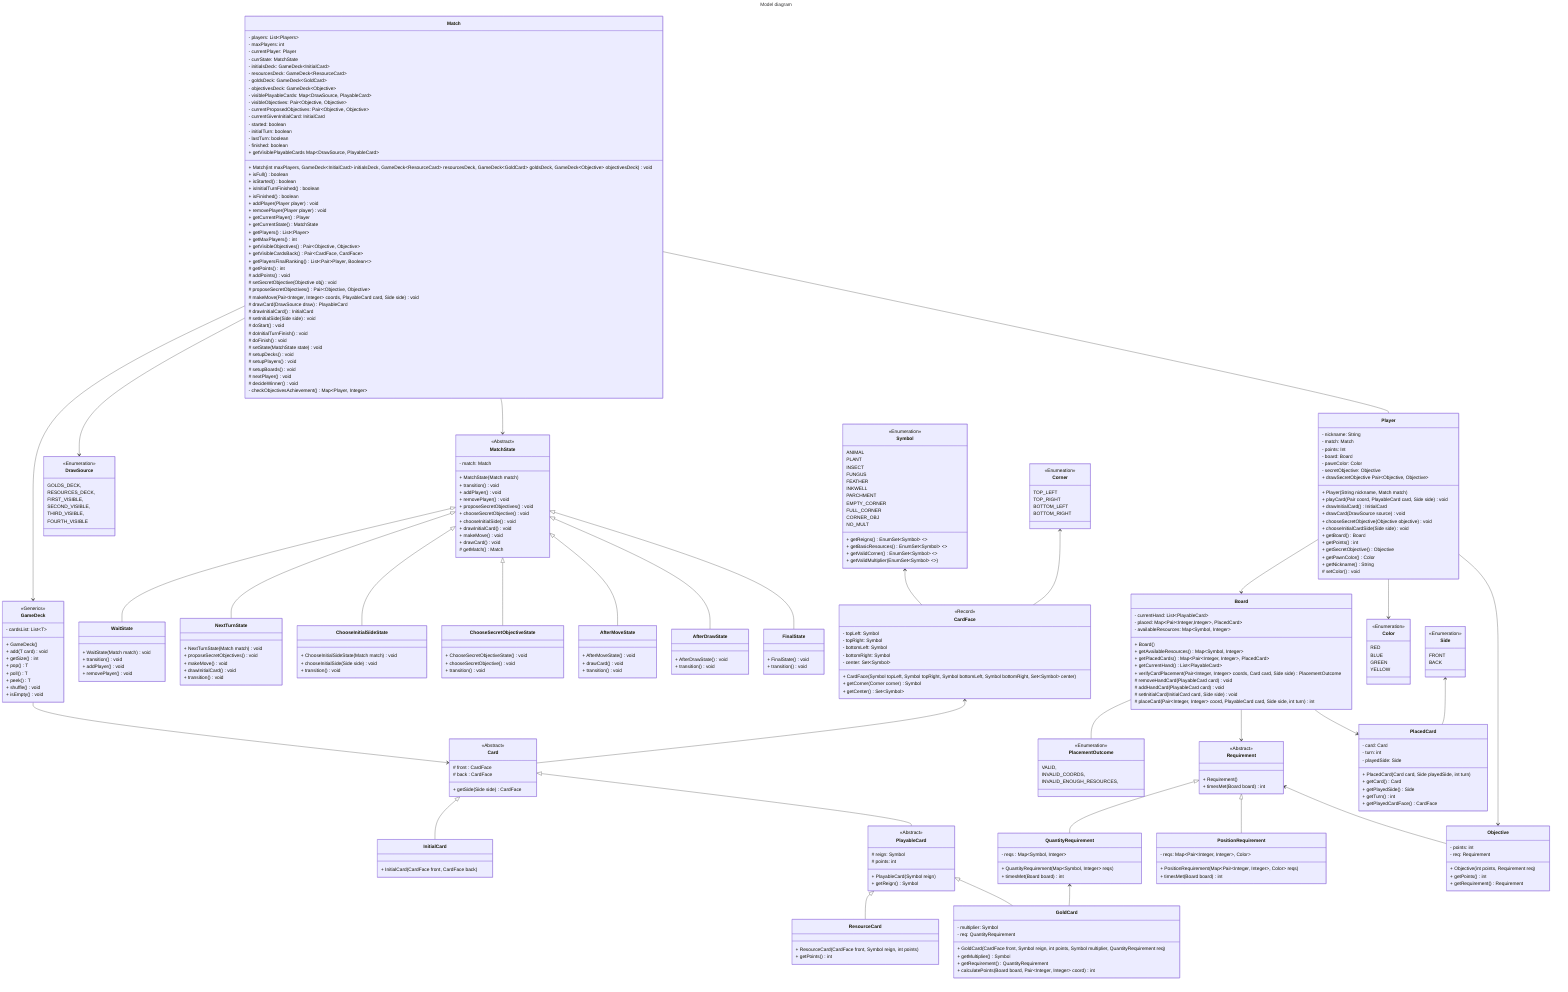 ---
title: Model diagram
---

classDiagram
    Match --> GameDeck
    Match --> MatchState
    Match --> DrawSource
    Match -- Player
    MatchState <|-- WaitState
    MatchState <|-- NextTurnState
    MatchState <|-- ChooseInitialSideState
    MatchState <|-- ChooseSecretObjectiveState
    MatchState <|-- AfterMoveState
    MatchState <|-- AfterDrawState
    MatchState <|-- FinalState

    Card <|-- InitialCard
    Card <|-- PlayableCard
    GameDeck --> Card
    PlayableCard <|-- ResourceCard
    PlayableCard <|-- GoldCard

    Board -- PlacementOutcome
    Requirement <|-- QuantityRequirement
    Requirement <|-- PositionRequirement
    Requirement <-- Objective
    QuantityRequirement <-- GoldCard

    Board --> PlacedCard
    Side <-- PlacedCard
    Player --> Board
    Player --> Objective
    Player --> Color
    CardFace <-- Card
    Symbol <-- CardFace
    Board --> Requirement
    %%Side <-- Player
    %%Side <-- Match
    Corner <-- CardFace
    %% Symbol <-- GoldCard
    %% DrawSource <-- Player


    class Symbol {
        <<Enumeration>>
        ANIMAL
        PLANT
        INSECT
        FUNGUS
        FEATHER
        INKWELL
        PARCHMENT
        EMPTY_CORNER
        FULL_CORNER
        CORNER_OBJ
        NO_MULT

        + getReigns() EnumSet~Symbol~ <<Static>>
        + getBasicResources() EnumSet~Symbol~ <<Static>>
        + getValidCorner() EnumSet~Symbol~ <<Static>>
        + getValidMultiplier( EnumSet~Symbol~ <<Static>>)
    }

    class Corner {
      <<Enumeation>>
      TOP_LEFT
      TOP_RIGHT
      BOTTOM_LEFT
      BOTTOM_RIGHT
    }

    class CardFace {
        <<Record>>
        - topLeft: Symbol
        - topRight: Symbol
        - bottomLeft: Symbol
        - bottomRight: Symbol
        - center: Set~Symbol~

        + CardFace(Symbol topLeft, Symbol topRight, Symbol bottomLeft, Symbol bottomRight, Set~Symbol~ center)
        + getCorner(Corner corner) Symbol
        + getCenter() Set~Symbol~
    }

    class Card {
        <<Abstract>>
        %% # sides : Map~Side, CardFace~
        # front : CardFace
        # back : CardFace

        + getSide(Side side) CardFace
    }

    class PlayableCard {
        <<Abstract>>
        # reign: Symbol
        # points: int

        + PlayableCard(Symbol reign)
        + getReign() Symbol
    }

    class InitialCard {
        + InitialCard(CardFace front, CardFace back)
    }

    class ResourceCard {
        + ResourceCard(CardFace front, Symbol reign, int points)
        + getPoints() int
    }

    class GoldCard {
        - multiplier: Symbol
        - req: QuantityRequirement

        + GoldCard(CardFace front, Symbol reign, int points, Symbol multiplier, QuantityRequirement req)
        + getMultiplier() Symbol
        + getRequirement() QuantityRequirement
        + calculatePoints(Board board, Pair~Integer, Integer~ coord) int
    }

    class Requirement {
        <<Abstract>>
        + Requirement()
        + timesMet(Board board) int
    }

    class QuantityRequirement {
        - reqs : Map~Symbol, Integer~

        + QuantityRequirement(Map~Symbol, Integer~ reqs)
        + timesMet(Board board) int
    }

    class PositionRequirement {
        - reqs: Map&ltPair&ltInteger, Integer&gt, Color&gt

        + PositionRequirement(Map&ltPair&ltInteger, Integer&gt, Color&gt reqs)
        + timesMet(Board board) int
    }
    
    class Objective {
        - points: int
        - req: Requirement

        + Objective(int points, Requirement req)
        + getPoints() int
        + getRequirement() Requirement
    }
    
    class Player {
        - nickname: String
        - match: Match
        - points: Int
        - board: Board
        - pawnColor: Color
        - secretObjective: Objective

        + Player(String nickname, Match match)
        + playCard(Pair<Integer, Integer> coord, PlayableCard card, Side side) void
        + drawSecretObjective Pair~Objective, Objective~
        + drawInitialCard() InitialCard
        + drawCard(DrawSource source) void
        + chooseSecretObjective(Objective objective) void
        + chooseInitialCardSide(Side side) void
        + getBoard() Board
        + getPoints() int
        + getSecretObjective() Objective
        + getPawnColor() Color
        + getNickname() String
        # setColor() void
    }
    
    class Color {
        <<Enumeration>>
        RED
        BLUE
        GREEN
        YELLOW
    }
    
    class Side {
        <<Enumeration>>
        FRONT
        BACK
    }
    
    class Board {
        - currentHand: List~PlayableCard~
        - placed: Map&ltPair&ltInteger,Integer&gt, PlacedCard&gt
        - availableResources: Map~Symbol, Integer~

        + Board()
        + getAvailableResources() Map~Symbol, Integer~
        + getPlacedCards() Map&ltPair&ltInteger, Integer&gt, PlacedCard&gt
        + getCurrentHand() List~PlayableCard~
        + verifyCardPlacement(Pair~Integer, Integer~ coords, Card card, Side side) PlacementOutcome
        # removeHandCard(PlayableCard card) void
        # addHandCard(PlayableCard card) void
        # setInitialCard(InitialCard card, Side side) void
        # placeCard(Pair~Integer, Integer~ coord, PlayableCard card, Side side, int turn) int
    }
    
    class PlacedCard {
        - card: Card
        - turn: int
        - playedSide: Side

        + PlacedCard(Card card, Side playedSide, int turn)
        + getCard() Card
        + getPlayedSide() Side
        + getTurn() int
        + getPlayedCardFace() CardFace
    }

    class Match {
        - players: List~Players~
        - maxPlayers: int
        - currentPlayer: Player
        - currState: MatchState
        - initialsDeck: GameDeck~InitialCard~
        - resourcesDeck: GameDeck~ResourceCard~
        - goldsDeck: GameDeck~GoldCard~
        - objectivesDeck: GameDeck~Objective~
        - visiblePlayableCards: Map~DrawSource, PlayableCard~
        - visibleObjectives: Pair~Objective, Objective~
        - currentProposedObjectives: Pair~Objective, Objective~
        - currentGivenInitialCard: InitialCard
        - started: boolean
        - initialTurn: boolean
        - lastTurn: boolean
        - finished: boolean

        + Match(int maxPlayers, GameDeck~InitialCard~ initialsDeck, GameDeck~ResourceCard~ resourcesDeck, GameDeck~GoldCard~ goldsDeck, GameDeck~Objective~ objectivesDeck) void
        + isFull() boolean
        + isStarted() boolean
        + isInitialTurnFinished() boolean
        + isFinished() boolean
        + addPlayer(Player player) void
        + removePlayer(Player player) void
        + getCurrentPlayer() Player
        + getCurrentState() MatchState
        + getPlayers() List~Player~
        + getMaxPlayers() int
        + getVisiblePlayableCards Map~DrawSource, PlayableCard~
        + getVisibleObjectives() Pair~Objective, Objective~
        + getVisibleCardsBack() Pair~CardFace, CardFace~
        + getPlayersFinalRanking() List~Pair~Player, Boolean~~
        # getPoints() int
        # addPoints() void
        # setSecretObjective(Objective obj) void
        # proposeSecretObjectives() Pair~Objective, Objective~
        # makeMove(Pair~Integer, Integer~ coords, PlayableCard card, Side side) void
        # drawCard(DrawSource draw) PlayableCard
        # drawInitialCard() InitialCard
        # setInitialSide(Side side) void
        # doStart() void
        # doInitialTurnFinish() void
        # doFinish() void
        # setState(MatchState state) void
        # setupDecks() void
        # setupPlayers() void
        # setupBoards() void
        # nextPlayer() void
        # decideWinner() void
        - checkObjectivesAchievement() Map~Player, Integer~
        
    }
    class DrawSource {
        <<Enumeration>>
        GOLDS_DECK,
        RESOURCES_DECK,
        FIRST_VISIBLE,
        SECOND_VISIBLE,
        THIRD_VISIBLE,
        FOURTH_VISIBLE
    }

    class MatchState {
        <<Abstract>>
        - match: Match

        + MatchState(Match match)
        + transition() void
        + addPlayer() void
        + removePlayer() void
	    + proposeSecretObjectives() void
	    + chooseSecretObjective() void
        + chooseInitialSide() void
        + drawInitialCard() void
	    + makeMove() void
	    + drawCard() void
	    # getMatch() Match
    }

    class WaitState{
        + WaitState(Match match) void
        + transition() void
        + addPlayer() void
        + removePlayer() void
    }
    
    class NextTurnState {
        + NextTurnState(Match match) void
        + proposeSecretObjectives() void
        + makeMove() void
        + drawInitialCard() void
        + transition() void
    }
    
    class ChooseInitialSideState{ 
        + ChooseInitialSideState(Match match) void
        + chooseInitialSide(Side side) void
        + transition() void
    }
    
    class ChooseSecretObjectiveState {
        + ChooseSecretObjectiveState() void
        + chooseSecretObjective() void
        + transition() void
    }

    class AfterMoveState {
        + AfterMoveState() void
        + drawCard() void
        + transition() void
    }

    class AfterDrawState {
        + AfterDrawState() void
        + transition() void
    }

    class FinalState{
        + FinalState() void
        + transition() void
    }

    class PlacementOutcome {
        <<Enumeration>>
        VALID,
        INVALID_COORDS,
        INVALID_ENOUGH_RESOURCES,
    }
    
    class GameDeck {
        <<Generics>>
        - cardsList: List~T~

        + GameDeck()
        + add(T card) void
        + getSize() int
        + pop() T
        + poll() T
        + peek() T
        + shuffle() void
        + isEmpty() void
    }